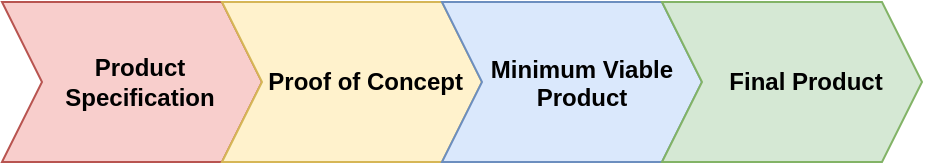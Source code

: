 <mxfile version="14.1.8" type="device"><diagram id="HryNuqR2NkI9Fzuv72sz" name="Page-1"><mxGraphModel dx="1038" dy="607" grid="1" gridSize="10" guides="1" tooltips="1" connect="1" arrows="1" fold="1" page="1" pageScale="1" pageWidth="827" pageHeight="1169" math="0" shadow="0"><root><mxCell id="0"/><mxCell id="1" parent="0"/><mxCell id="9Esur_0m4k35-HyHv68U-18" value="" style="shape=step;perimeter=stepPerimeter;whiteSpace=wrap;html=1;fixedSize=1;labelBackgroundColor=none;strokeColor=#b85450;fillColor=#f8cecc;" vertex="1" parent="1"><mxGeometry x="160" y="200" width="130" height="80" as="geometry"/></mxCell><mxCell id="9Esur_0m4k35-HyHv68U-19" value="" style="shape=step;perimeter=stepPerimeter;whiteSpace=wrap;html=1;fixedSize=1;labelBackgroundColor=none;strokeColor=#d6b656;fillColor=#fff2cc;" vertex="1" parent="1"><mxGeometry x="270" y="200" width="130" height="80" as="geometry"/></mxCell><mxCell id="9Esur_0m4k35-HyHv68U-20" value="" style="shape=step;perimeter=stepPerimeter;whiteSpace=wrap;html=1;fixedSize=1;labelBackgroundColor=none;strokeColor=#6c8ebf;fillColor=#dae8fc;" vertex="1" parent="1"><mxGeometry x="380" y="200" width="130" height="80" as="geometry"/></mxCell><mxCell id="9Esur_0m4k35-HyHv68U-21" value="" style="shape=step;perimeter=stepPerimeter;whiteSpace=wrap;html=1;fixedSize=1;labelBackgroundColor=none;strokeColor=#82b366;fillColor=#d5e8d4;" vertex="1" parent="1"><mxGeometry x="490" y="200" width="130" height="80" as="geometry"/></mxCell><mxCell id="9Esur_0m4k35-HyHv68U-17" value="&lt;b&gt;Product Specification&lt;/b&gt;" style="text;html=1;strokeColor=none;fillColor=none;align=center;verticalAlign=middle;whiteSpace=wrap;rounded=0;" vertex="1" parent="1"><mxGeometry x="184" y="230" width="90" height="20" as="geometry"/></mxCell><mxCell id="9Esur_0m4k35-HyHv68U-14" value="Proof of Concept&amp;nbsp;" style="text;html=1;strokeColor=none;fillColor=none;align=center;verticalAlign=middle;whiteSpace=wrap;rounded=0;fontStyle=1" vertex="1" parent="1"><mxGeometry x="289.67" y="230" width="106.67" height="20" as="geometry"/></mxCell><mxCell id="9Esur_0m4k35-HyHv68U-15" value="&lt;span style=&quot;color: rgb(0 , 0 , 0) ; font-family: &amp;#34;helvetica&amp;#34; ; font-size: 12px ; font-style: normal ; font-weight: 700 ; letter-spacing: normal ; text-indent: 0px ; text-transform: none ; word-spacing: 0px ; display: inline ; float: none&quot;&gt;Minimum Viable Product&lt;br&gt;&lt;/span&gt;" style="text;whiteSpace=wrap;html=1;align=center;labelBackgroundColor=none;" vertex="1" parent="1"><mxGeometry x="385" y="220" width="130" height="40" as="geometry"/></mxCell><mxCell id="9Esur_0m4k35-HyHv68U-16" value="&lt;b&gt;Final Product&lt;/b&gt;" style="text;html=1;strokeColor=none;fillColor=none;align=center;verticalAlign=middle;whiteSpace=wrap;rounded=0;" vertex="1" parent="1"><mxGeometry x="512" y="230" width="100" height="20" as="geometry"/></mxCell></root></mxGraphModel></diagram></mxfile>
